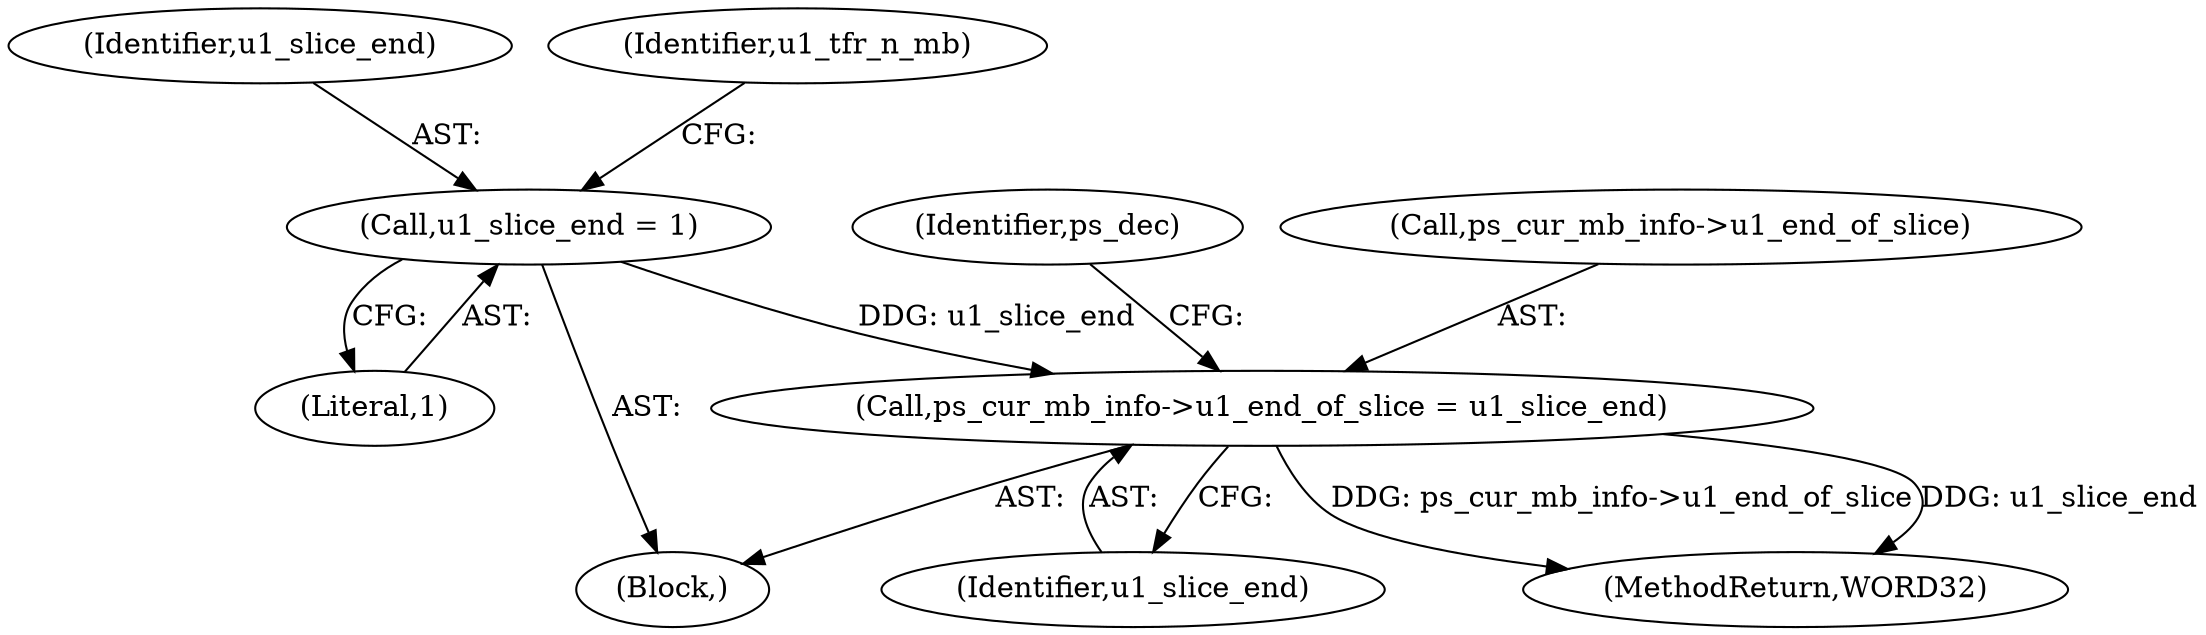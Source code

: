 digraph "0_Android_cc676ebd95247646e67907ccab150fb77a847335_0@pointer" {
"1000649" [label="(Call,ps_cur_mb_info->u1_end_of_slice = u1_slice_end)"];
"1000643" [label="(Call,u1_slice_end = 1)"];
"1000653" [label="(Identifier,u1_slice_end)"];
"1000598" [label="(Block,)"];
"1000656" [label="(Identifier,ps_dec)"];
"1000650" [label="(Call,ps_cur_mb_info->u1_end_of_slice)"];
"1000643" [label="(Call,u1_slice_end = 1)"];
"1000644" [label="(Identifier,u1_slice_end)"];
"1001350" [label="(MethodReturn,WORD32)"];
"1000647" [label="(Identifier,u1_tfr_n_mb)"];
"1000649" [label="(Call,ps_cur_mb_info->u1_end_of_slice = u1_slice_end)"];
"1000645" [label="(Literal,1)"];
"1000649" -> "1000598"  [label="AST: "];
"1000649" -> "1000653"  [label="CFG: "];
"1000650" -> "1000649"  [label="AST: "];
"1000653" -> "1000649"  [label="AST: "];
"1000656" -> "1000649"  [label="CFG: "];
"1000649" -> "1001350"  [label="DDG: ps_cur_mb_info->u1_end_of_slice"];
"1000649" -> "1001350"  [label="DDG: u1_slice_end"];
"1000643" -> "1000649"  [label="DDG: u1_slice_end"];
"1000643" -> "1000598"  [label="AST: "];
"1000643" -> "1000645"  [label="CFG: "];
"1000644" -> "1000643"  [label="AST: "];
"1000645" -> "1000643"  [label="AST: "];
"1000647" -> "1000643"  [label="CFG: "];
}
